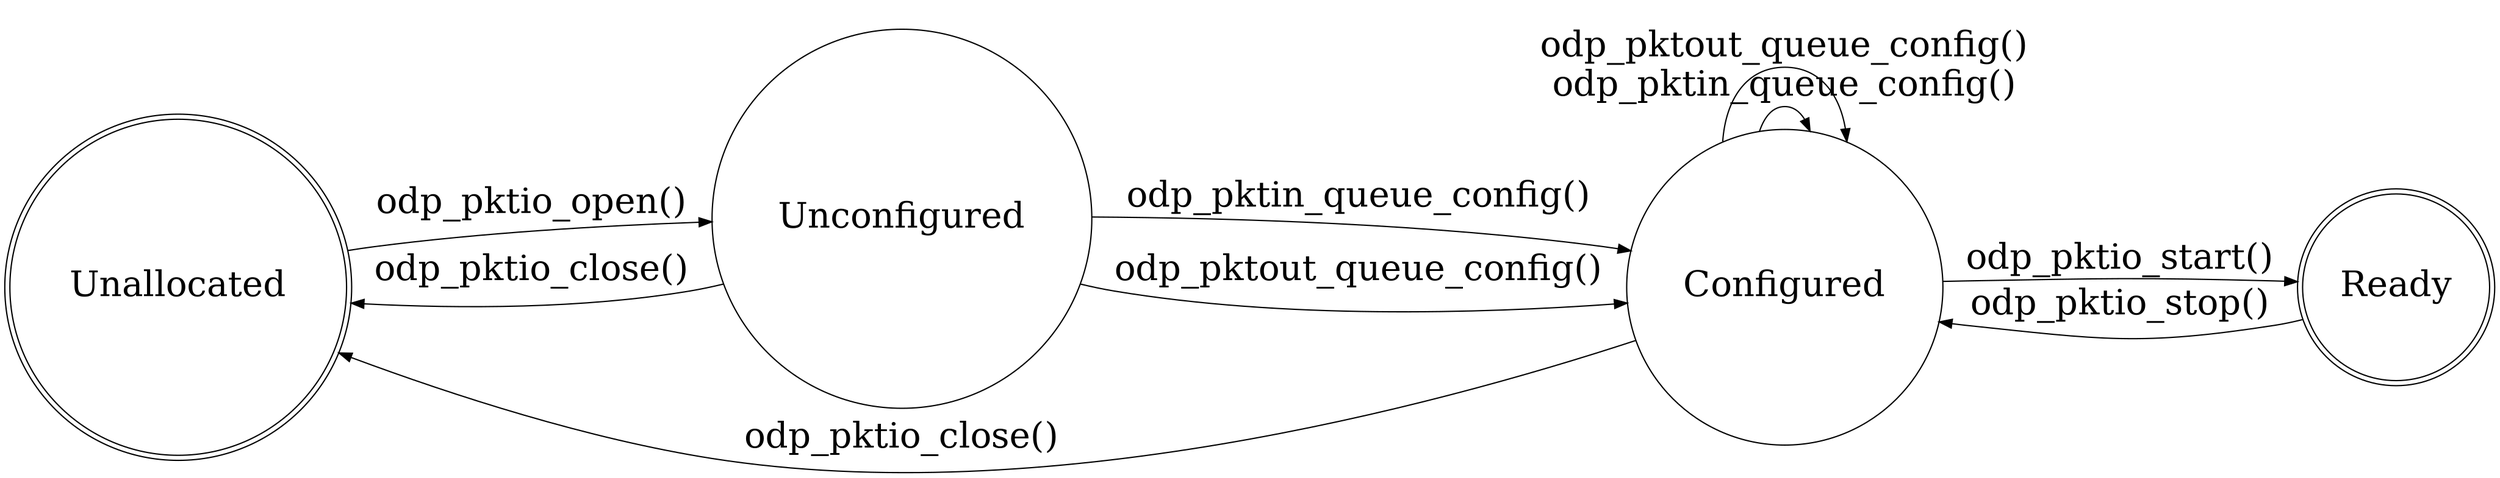 digraph pktio_state_machine {
	rankdir=LR;
	node [fontsize=28];
	edge [fontsize=28];
	node [shape=doublecircle]; Unallocated Ready;
	node [shape=circle];
	Unallocated -> Unconfigured [label="odp_pktio_open()"];
	Unconfigured -> Unallocated [label="odp_pktio_close()"];
	Unconfigured -> Configured [label="odp_pktin_queue_config()"];
	Unconfigured -> Configured [label="odp_pktout_queue_config()"];
	Configured -> Configured [label="odp_pktin_queue_config()"];
	Configured -> Configured [label="odp_pktout_queue_config()"];
	Configured -> Ready [label="odp_pktio_start()"];
	Ready -> Configured [label="odp_pktio_stop()"];
	Configured -> Unallocated [label="odp_pktio_close()"];
}